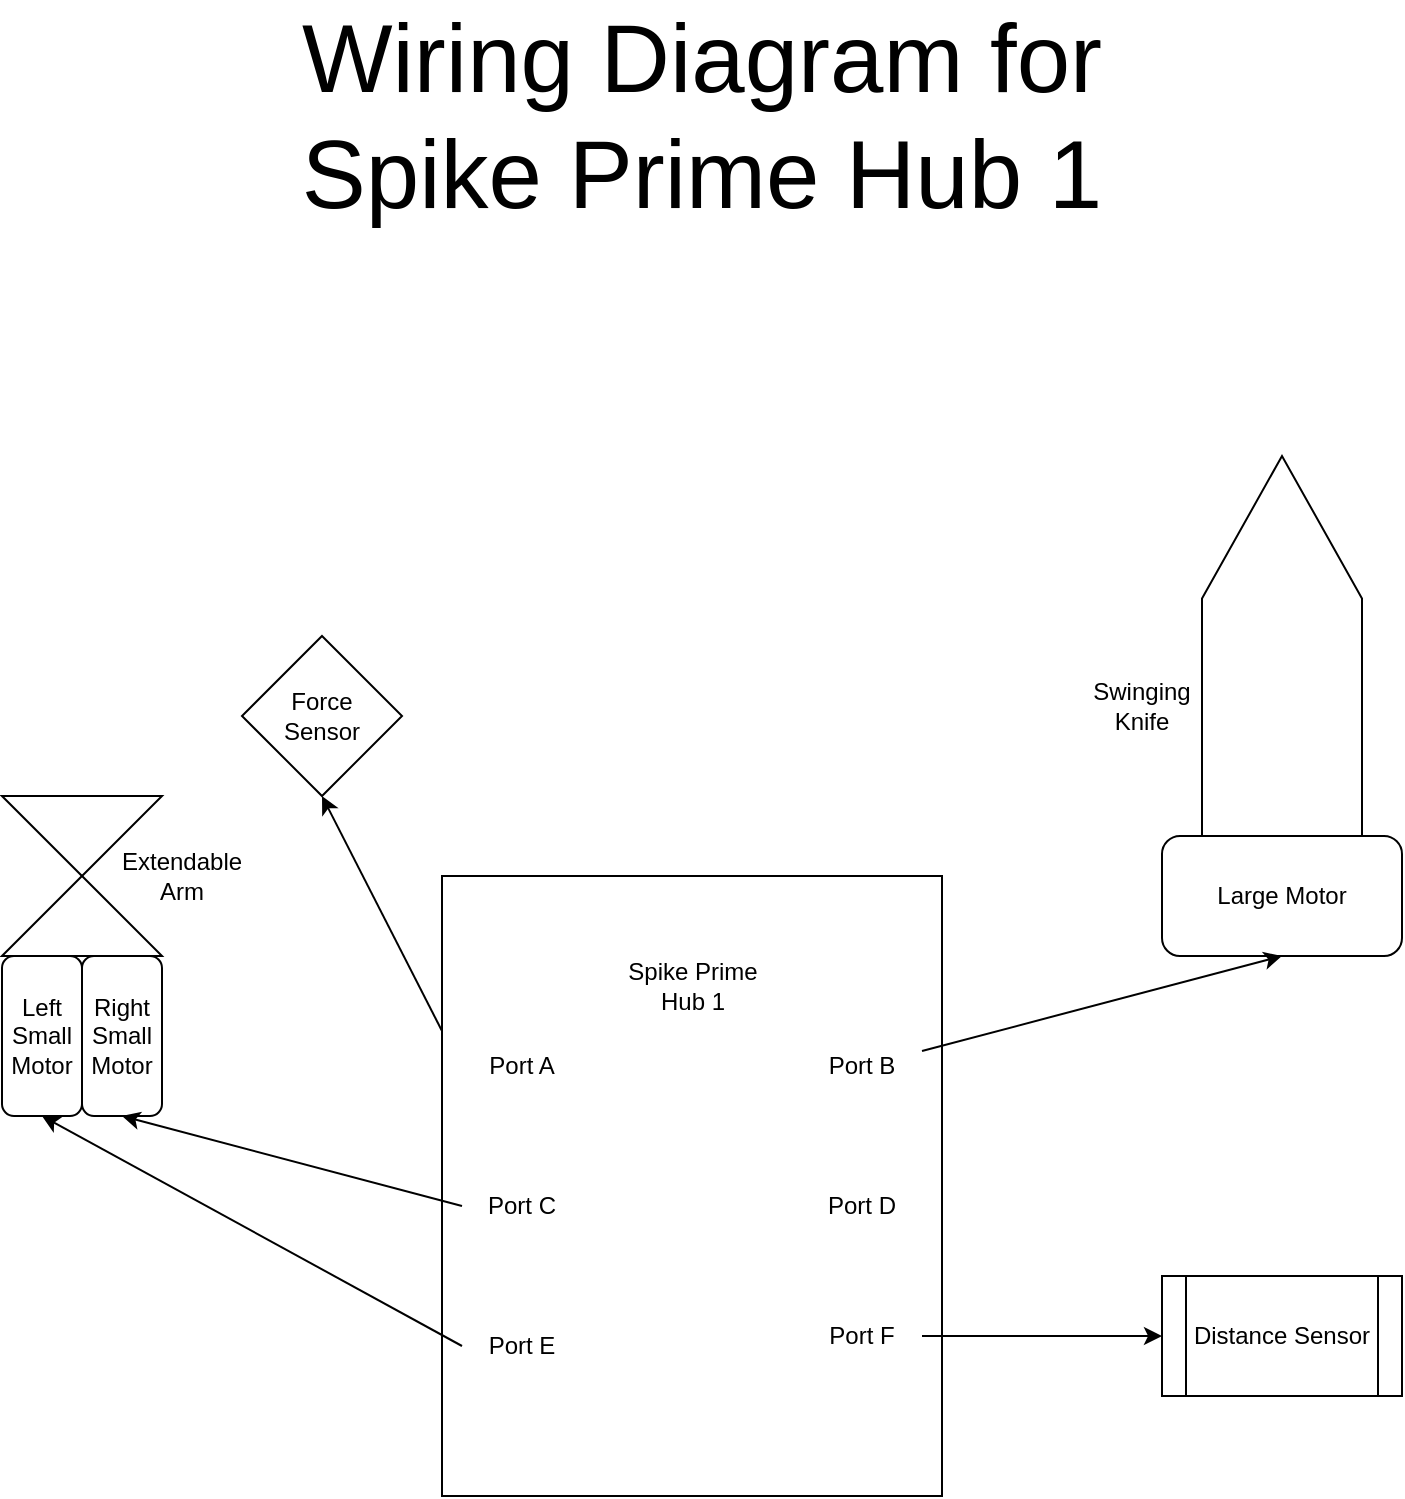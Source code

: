 <mxfile version="15.5.9" type="device"><diagram id="ajgAbhyCTBuViU4noxfG" name="Page-1"><mxGraphModel dx="1363" dy="624" grid="1" gridSize="10" guides="1" tooltips="1" connect="1" arrows="1" fold="1" page="1" pageScale="1" pageWidth="850" pageHeight="1100" math="0" shadow="0"><root><mxCell id="0"/><mxCell id="1" parent="0"/><mxCell id="fW2y9b3MlHcEv2vrznf5-2" value="" style="rounded=0;whiteSpace=wrap;html=1;" vertex="1" parent="1"><mxGeometry x="295" y="500" width="250" height="310" as="geometry"/></mxCell><mxCell id="fW2y9b3MlHcEv2vrznf5-3" value="Spike Prime Hub 1" style="text;html=1;strokeColor=none;fillColor=none;align=center;verticalAlign=middle;whiteSpace=wrap;rounded=0;" vertex="1" parent="1"><mxGeometry x="378" y="540" width="85" height="30" as="geometry"/></mxCell><mxCell id="fW2y9b3MlHcEv2vrznf5-4" value="Port A" style="text;html=1;strokeColor=none;fillColor=none;align=center;verticalAlign=middle;whiteSpace=wrap;rounded=0;" vertex="1" parent="1"><mxGeometry x="305" y="580" width="60" height="30" as="geometry"/></mxCell><mxCell id="fW2y9b3MlHcEv2vrznf5-5" value="Port C" style="text;html=1;strokeColor=none;fillColor=none;align=center;verticalAlign=middle;whiteSpace=wrap;rounded=0;" vertex="1" parent="1"><mxGeometry x="305" y="650" width="60" height="30" as="geometry"/></mxCell><mxCell id="fW2y9b3MlHcEv2vrznf5-6" value="Port E" style="text;html=1;strokeColor=none;fillColor=none;align=center;verticalAlign=middle;whiteSpace=wrap;rounded=0;" vertex="1" parent="1"><mxGeometry x="305" y="720" width="60" height="30" as="geometry"/></mxCell><mxCell id="fW2y9b3MlHcEv2vrznf5-7" value="Port B" style="text;html=1;strokeColor=none;fillColor=none;align=center;verticalAlign=middle;whiteSpace=wrap;rounded=0;" vertex="1" parent="1"><mxGeometry x="475" y="580" width="60" height="30" as="geometry"/></mxCell><mxCell id="fW2y9b3MlHcEv2vrznf5-8" value="Port D" style="text;html=1;strokeColor=none;fillColor=none;align=center;verticalAlign=middle;whiteSpace=wrap;rounded=0;" vertex="1" parent="1"><mxGeometry x="475" y="650" width="60" height="30" as="geometry"/></mxCell><mxCell id="fW2y9b3MlHcEv2vrznf5-9" value="Port F" style="text;html=1;strokeColor=none;fillColor=none;align=center;verticalAlign=middle;whiteSpace=wrap;rounded=0;" vertex="1" parent="1"><mxGeometry x="475" y="715" width="60" height="30" as="geometry"/></mxCell><mxCell id="fW2y9b3MlHcEv2vrznf5-13" value="Left Small Motor" style="rounded=1;whiteSpace=wrap;html=1;" vertex="1" parent="1"><mxGeometry x="75" y="540" width="40" height="80" as="geometry"/></mxCell><mxCell id="fW2y9b3MlHcEv2vrznf5-14" value="Large Motor" style="rounded=1;whiteSpace=wrap;html=1;" vertex="1" parent="1"><mxGeometry x="655" y="480" width="120" height="60" as="geometry"/></mxCell><mxCell id="fW2y9b3MlHcEv2vrznf5-15" value="Right Small Motor" style="rounded=1;whiteSpace=wrap;html=1;" vertex="1" parent="1"><mxGeometry x="115" y="540" width="40" height="80" as="geometry"/></mxCell><mxCell id="fW2y9b3MlHcEv2vrznf5-12" value="" style="endArrow=classic;html=1;rounded=0;exitX=0;exitY=0.5;exitDx=0;exitDy=0;entryX=0.5;entryY=1;entryDx=0;entryDy=0;" edge="1" parent="1" source="fW2y9b3MlHcEv2vrznf5-5" target="fW2y9b3MlHcEv2vrznf5-15"><mxGeometry width="50" height="50" relative="1" as="geometry"><mxPoint x="455" y="780" as="sourcePoint"/><mxPoint x="505" y="730" as="targetPoint"/></mxGeometry></mxCell><mxCell id="fW2y9b3MlHcEv2vrznf5-16" value="" style="endArrow=classic;html=1;rounded=0;exitX=0;exitY=0.5;exitDx=0;exitDy=0;entryX=0.5;entryY=1;entryDx=0;entryDy=0;" edge="1" parent="1" source="fW2y9b3MlHcEv2vrznf5-6" target="fW2y9b3MlHcEv2vrznf5-13"><mxGeometry width="50" height="50" relative="1" as="geometry"><mxPoint x="455" y="630" as="sourcePoint"/><mxPoint x="505" y="580" as="targetPoint"/></mxGeometry></mxCell><mxCell id="fW2y9b3MlHcEv2vrznf5-17" value="" style="shape=collate;whiteSpace=wrap;html=1;" vertex="1" parent="1"><mxGeometry x="75" y="460" width="80" height="80" as="geometry"/></mxCell><mxCell id="fW2y9b3MlHcEv2vrznf5-18" value="Extendable Arm" style="text;html=1;strokeColor=none;fillColor=none;align=center;verticalAlign=middle;whiteSpace=wrap;rounded=0;" vertex="1" parent="1"><mxGeometry x="135" y="485" width="60" height="30" as="geometry"/></mxCell><mxCell id="fW2y9b3MlHcEv2vrznf5-20" value="" style="shape=offPageConnector;whiteSpace=wrap;html=1;rotation=-180;" vertex="1" parent="1"><mxGeometry x="675" y="290" width="80" height="190" as="geometry"/></mxCell><mxCell id="fW2y9b3MlHcEv2vrznf5-21" value="" style="endArrow=classic;html=1;rounded=0;entryX=0.5;entryY=1;entryDx=0;entryDy=0;exitX=1;exitY=0.25;exitDx=0;exitDy=0;" edge="1" parent="1" source="fW2y9b3MlHcEv2vrznf5-7" target="fW2y9b3MlHcEv2vrznf5-14"><mxGeometry width="50" height="50" relative="1" as="geometry"><mxPoint x="455" y="620" as="sourcePoint"/><mxPoint x="505" y="570" as="targetPoint"/></mxGeometry></mxCell><mxCell id="fW2y9b3MlHcEv2vrznf5-22" value="Swinging Knife" style="text;html=1;strokeColor=none;fillColor=none;align=center;verticalAlign=middle;whiteSpace=wrap;rounded=0;" vertex="1" parent="1"><mxGeometry x="615" y="400" width="60" height="30" as="geometry"/></mxCell><mxCell id="fW2y9b3MlHcEv2vrznf5-23" value="" style="endArrow=classic;html=1;rounded=0;exitX=0;exitY=0.25;exitDx=0;exitDy=0;" edge="1" parent="1" source="fW2y9b3MlHcEv2vrznf5-2"><mxGeometry width="50" height="50" relative="1" as="geometry"><mxPoint x="455" y="770" as="sourcePoint"/><mxPoint x="235" y="460" as="targetPoint"/></mxGeometry></mxCell><mxCell id="fW2y9b3MlHcEv2vrznf5-24" value="Force &lt;br&gt;Sensor" style="rhombus;whiteSpace=wrap;html=1;" vertex="1" parent="1"><mxGeometry x="195" y="380" width="80" height="80" as="geometry"/></mxCell><mxCell id="fW2y9b3MlHcEv2vrznf5-25" value="Distance Sensor" style="shape=process;whiteSpace=wrap;html=1;backgroundOutline=1;" vertex="1" parent="1"><mxGeometry x="655" y="700" width="120" height="60" as="geometry"/></mxCell><mxCell id="fW2y9b3MlHcEv2vrznf5-26" value="" style="endArrow=classic;html=1;rounded=0;exitX=1;exitY=0.5;exitDx=0;exitDy=0;entryX=0;entryY=0.5;entryDx=0;entryDy=0;" edge="1" parent="1" source="fW2y9b3MlHcEv2vrznf5-9" target="fW2y9b3MlHcEv2vrznf5-25"><mxGeometry width="50" height="50" relative="1" as="geometry"><mxPoint x="455" y="640" as="sourcePoint"/><mxPoint x="505" y="590" as="targetPoint"/></mxGeometry></mxCell><mxCell id="fW2y9b3MlHcEv2vrznf5-27" value="&lt;font style=&quot;font-size: 48px&quot;&gt;Wiring Diagram for Spike Prime Hub 1&lt;/font&gt;" style="text;html=1;strokeColor=none;fillColor=none;align=center;verticalAlign=middle;whiteSpace=wrap;rounded=0;" vertex="1" parent="1"><mxGeometry x="215" y="70" width="420" height="100" as="geometry"/></mxCell></root></mxGraphModel></diagram></mxfile>